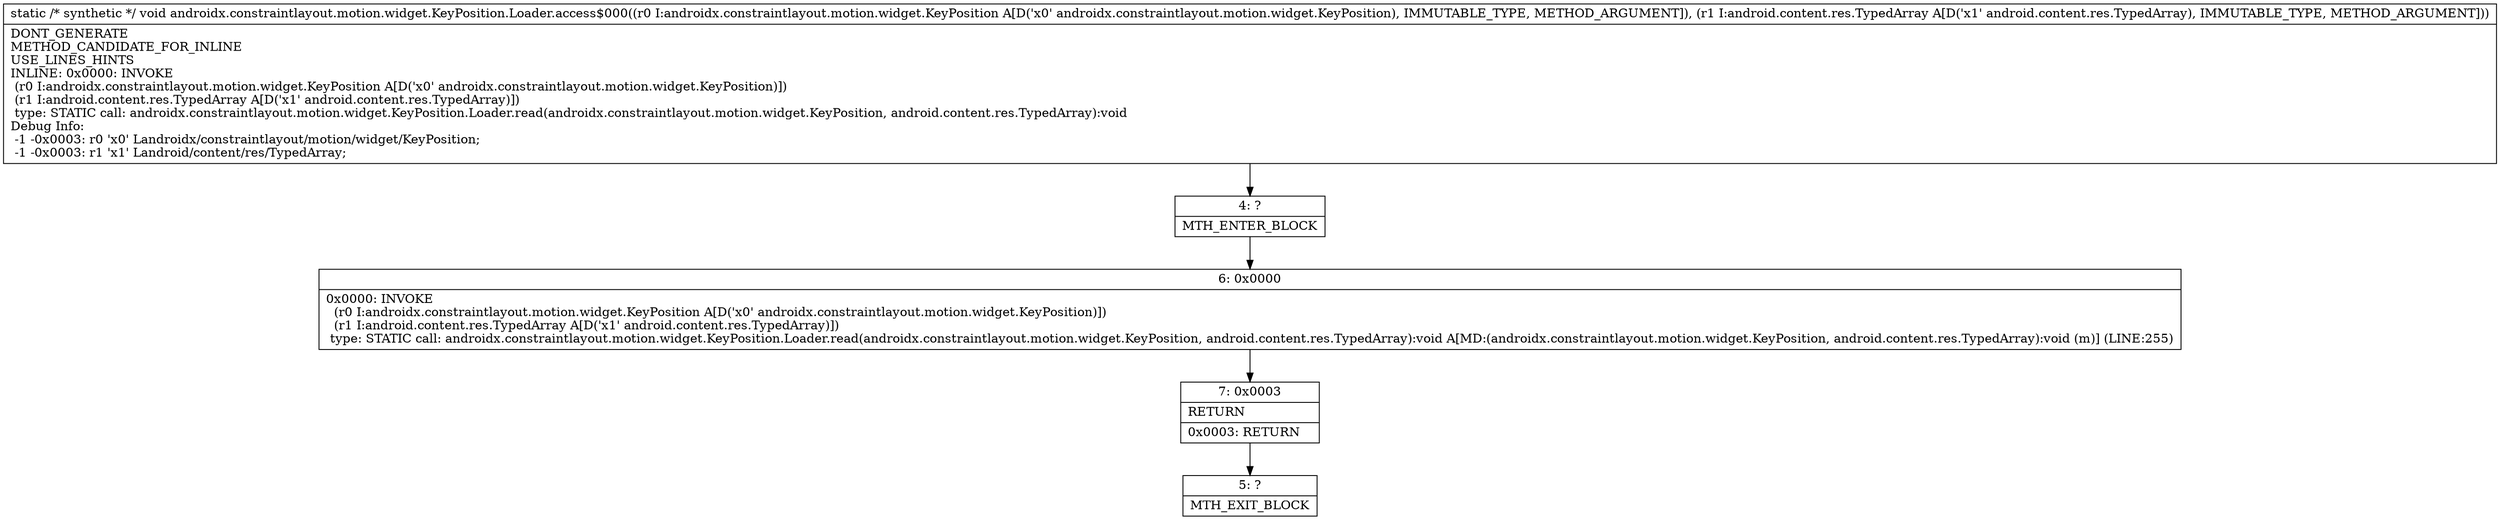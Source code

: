 digraph "CFG forandroidx.constraintlayout.motion.widget.KeyPosition.Loader.access$000(Landroidx\/constraintlayout\/motion\/widget\/KeyPosition;Landroid\/content\/res\/TypedArray;)V" {
Node_4 [shape=record,label="{4\:\ ?|MTH_ENTER_BLOCK\l}"];
Node_6 [shape=record,label="{6\:\ 0x0000|0x0000: INVOKE  \l  (r0 I:androidx.constraintlayout.motion.widget.KeyPosition A[D('x0' androidx.constraintlayout.motion.widget.KeyPosition)])\l  (r1 I:android.content.res.TypedArray A[D('x1' android.content.res.TypedArray)])\l type: STATIC call: androidx.constraintlayout.motion.widget.KeyPosition.Loader.read(androidx.constraintlayout.motion.widget.KeyPosition, android.content.res.TypedArray):void A[MD:(androidx.constraintlayout.motion.widget.KeyPosition, android.content.res.TypedArray):void (m)] (LINE:255)\l}"];
Node_7 [shape=record,label="{7\:\ 0x0003|RETURN\l|0x0003: RETURN   \l}"];
Node_5 [shape=record,label="{5\:\ ?|MTH_EXIT_BLOCK\l}"];
MethodNode[shape=record,label="{static \/* synthetic *\/ void androidx.constraintlayout.motion.widget.KeyPosition.Loader.access$000((r0 I:androidx.constraintlayout.motion.widget.KeyPosition A[D('x0' androidx.constraintlayout.motion.widget.KeyPosition), IMMUTABLE_TYPE, METHOD_ARGUMENT]), (r1 I:android.content.res.TypedArray A[D('x1' android.content.res.TypedArray), IMMUTABLE_TYPE, METHOD_ARGUMENT]))  | DONT_GENERATE\lMETHOD_CANDIDATE_FOR_INLINE\lUSE_LINES_HINTS\lINLINE: 0x0000: INVOKE  \l  (r0 I:androidx.constraintlayout.motion.widget.KeyPosition A[D('x0' androidx.constraintlayout.motion.widget.KeyPosition)])\l  (r1 I:android.content.res.TypedArray A[D('x1' android.content.res.TypedArray)])\l type: STATIC call: androidx.constraintlayout.motion.widget.KeyPosition.Loader.read(androidx.constraintlayout.motion.widget.KeyPosition, android.content.res.TypedArray):void\lDebug Info:\l  \-1 \-0x0003: r0 'x0' Landroidx\/constraintlayout\/motion\/widget\/KeyPosition;\l  \-1 \-0x0003: r1 'x1' Landroid\/content\/res\/TypedArray;\l}"];
MethodNode -> Node_4;Node_4 -> Node_6;
Node_6 -> Node_7;
Node_7 -> Node_5;
}

